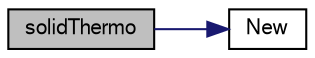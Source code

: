 digraph "solidThermo"
{
  bgcolor="transparent";
  edge [fontname="FreeSans",fontsize="10",labelfontname="FreeSans",labelfontsize="10"];
  node [fontname="FreeSans",fontsize="10",shape=record];
  rankdir="LR";
  Node2 [label="solidThermo",height=0.2,width=0.4,color="black", fillcolor="grey75", style="filled", fontcolor="black"];
  Node2 -> Node3 [color="midnightblue",fontsize="10",style="solid",fontname="FreeSans"];
  Node3 [label="New",height=0.2,width=0.4,color="black",URL="$a30230.html#ab92346f4171cd3bd3c7c57b25340fa0f",tooltip="Return a pointer to a new solidThermo created from. "];
}
